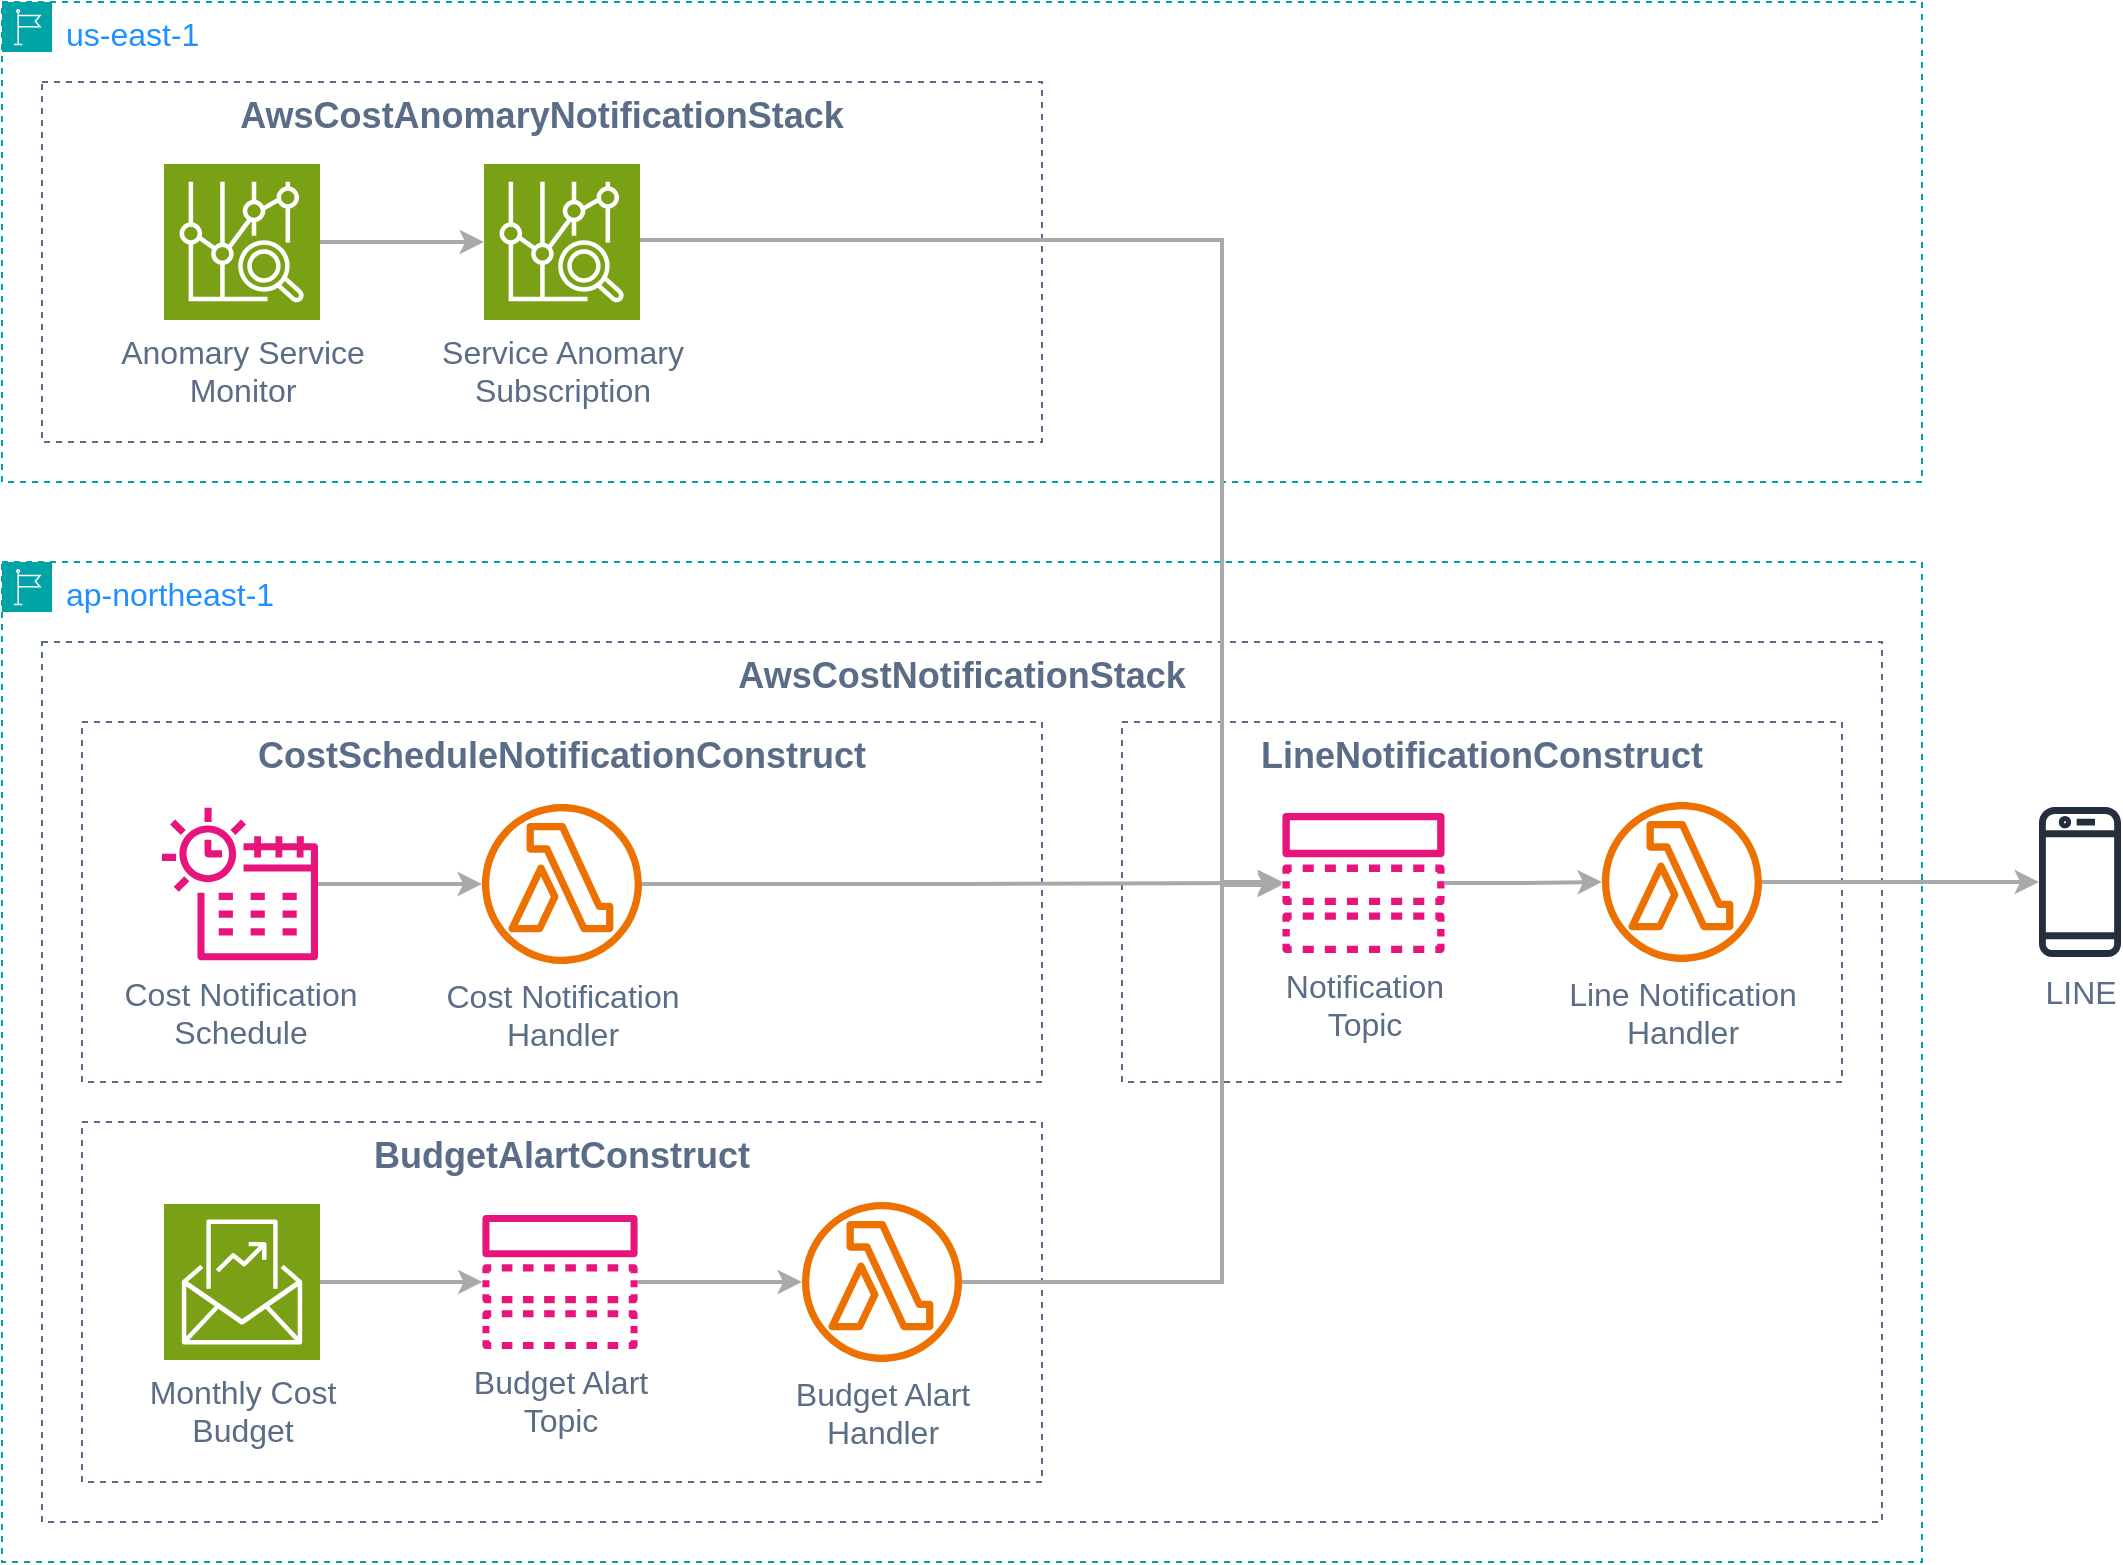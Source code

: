 <mxfile version="24.4.4" type="github">
  <diagram id="Ht1M8jgEwFfnCIfOTk4-" name="Page-1">
    <mxGraphModel dx="1434" dy="738" grid="1" gridSize="10" guides="1" tooltips="1" connect="1" arrows="1" fold="1" page="1" pageScale="1" pageWidth="1169" pageHeight="827" math="0" shadow="0">
      <root>
        <mxCell id="0" />
        <mxCell id="1" parent="0" />
        <mxCell id="JWODVW2oWpwJROL9quAr-2" value="&lt;font color=&quot;#1e90ff&quot; style=&quot;font-size: 16px;&quot;&gt;ap-northeast-1&lt;/font&gt;" style="points=[[0,0],[0.25,0],[0.5,0],[0.75,0],[1,0],[1,0.25],[1,0.5],[1,0.75],[1,1],[0.75,1],[0.5,1],[0.25,1],[0,1],[0,0.75],[0,0.5],[0,0.25]];outlineConnect=0;gradientColor=none;html=1;whiteSpace=wrap;fontSize=12;fontStyle=0;container=1;pointerEvents=0;collapsible=0;recursiveResize=0;shape=mxgraph.aws4.group;grIcon=mxgraph.aws4.group_region;strokeColor=#00A4A6;fillColor=none;verticalAlign=top;align=left;spacingLeft=30;fontColor=#147EBA;dashed=1;" parent="1" vertex="1">
          <mxGeometry x="40" y="320" width="960" height="500" as="geometry" />
        </mxCell>
        <mxCell id="JWODVW2oWpwJROL9quAr-33" value="&lt;b&gt;&lt;font style=&quot;font-size: 18px;&quot;&gt;AwsCostNotificationStack&lt;/font&gt;&lt;/b&gt;" style="fillColor=none;strokeColor=#5A6C86;dashed=1;verticalAlign=top;fontStyle=0;fontColor=#5A6C86;whiteSpace=wrap;html=1;" parent="JWODVW2oWpwJROL9quAr-2" vertex="1">
          <mxGeometry x="20" y="40" width="920" height="440" as="geometry" />
        </mxCell>
        <mxCell id="JWODVW2oWpwJROL9quAr-38" value="" style="group" parent="JWODVW2oWpwJROL9quAr-2" vertex="1" connectable="0">
          <mxGeometry x="560" y="80" width="360" height="180" as="geometry" />
        </mxCell>
        <mxCell id="JWODVW2oWpwJROL9quAr-34" value="&lt;font size=&quot;1&quot; style=&quot;&quot;&gt;&lt;b style=&quot;font-size: 18px;&quot;&gt;LineNotificationConstruct&lt;/b&gt;&lt;/font&gt;" style="fillColor=none;strokeColor=#5A6C86;dashed=1;verticalAlign=top;fontStyle=0;fontColor=#5A6C86;whiteSpace=wrap;html=1;" parent="JWODVW2oWpwJROL9quAr-38" vertex="1">
          <mxGeometry width="360" height="180" as="geometry" />
        </mxCell>
        <mxCell id="JWODVW2oWpwJROL9quAr-6" value="&lt;font color=&quot;#5a6c86&quot; style=&quot;font-size: 16px;&quot;&gt;Line Notification&lt;/font&gt;&lt;div style=&quot;font-size: 16px;&quot;&gt;&lt;font color=&quot;#5a6c86&quot; style=&quot;font-size: 16px;&quot;&gt;Handler&lt;/font&gt;&lt;/div&gt;" style="sketch=0;outlineConnect=0;fontColor=#232F3E;gradientColor=none;fillColor=#ED7100;strokeColor=none;dashed=0;verticalLabelPosition=bottom;verticalAlign=top;align=center;html=1;fontSize=12;fontStyle=0;aspect=fixed;pointerEvents=1;shape=mxgraph.aws4.lambda_function;" parent="JWODVW2oWpwJROL9quAr-38" vertex="1">
          <mxGeometry x="240" y="40" width="80" height="80" as="geometry" />
        </mxCell>
        <mxCell id="JWODVW2oWpwJROL9quAr-11" value="&lt;font color=&quot;#5a6c86&quot; style=&quot;font-size: 16px;&quot;&gt;Notification&lt;/font&gt;&lt;div style=&quot;font-size: 16px;&quot;&gt;&lt;font color=&quot;#5a6c86&quot; style=&quot;font-size: 16px;&quot;&gt;Topic&lt;/font&gt;&lt;/div&gt;" style="sketch=0;outlineConnect=0;fontColor=#232F3E;gradientColor=none;fillColor=#E7157B;strokeColor=none;dashed=0;verticalLabelPosition=bottom;verticalAlign=top;align=center;html=1;fontSize=12;fontStyle=0;aspect=fixed;pointerEvents=1;shape=mxgraph.aws4.topic;" parent="JWODVW2oWpwJROL9quAr-38" vertex="1">
          <mxGeometry x="80" y="45.5" width="81.49" height="70" as="geometry" />
        </mxCell>
        <mxCell id="JWODVW2oWpwJROL9quAr-22" style="edgeStyle=orthogonalEdgeStyle;rounded=0;orthogonalLoop=1;jettySize=auto;html=1;strokeWidth=2;strokeColor=#A9A9A9;" parent="JWODVW2oWpwJROL9quAr-38" source="JWODVW2oWpwJROL9quAr-11" target="JWODVW2oWpwJROL9quAr-6" edge="1">
          <mxGeometry relative="1" as="geometry" />
        </mxCell>
        <mxCell id="JWODVW2oWpwJROL9quAr-36" value="&lt;font size=&quot;1&quot; style=&quot;&quot;&gt;&lt;b style=&quot;font-size: 18px;&quot;&gt;CostScheduleNotificationConstruct&lt;/b&gt;&lt;/font&gt;" style="fillColor=none;strokeColor=#5A6C86;dashed=1;verticalAlign=top;fontStyle=0;fontColor=#5A6C86;whiteSpace=wrap;html=1;" parent="JWODVW2oWpwJROL9quAr-2" vertex="1">
          <mxGeometry x="40" y="80" width="480" height="180" as="geometry" />
        </mxCell>
        <mxCell id="JWODVW2oWpwJROL9quAr-30" value="&lt;font size=&quot;1&quot; style=&quot;&quot;&gt;&lt;b style=&quot;font-size: 18px;&quot;&gt;BudgetAlartConstruct&lt;/b&gt;&lt;/font&gt;" style="fillColor=none;strokeColor=#5A6C86;dashed=1;verticalAlign=top;fontStyle=0;fontColor=#5A6C86;whiteSpace=wrap;html=1;" parent="JWODVW2oWpwJROL9quAr-2" vertex="1">
          <mxGeometry x="40" y="280" width="480" height="180" as="geometry" />
        </mxCell>
        <mxCell id="JWODVW2oWpwJROL9quAr-21" style="edgeStyle=orthogonalEdgeStyle;rounded=0;orthogonalLoop=1;jettySize=auto;html=1;strokeWidth=2;strokeColor=#A9A9A9;" parent="JWODVW2oWpwJROL9quAr-2" source="JWODVW2oWpwJROL9quAr-5" target="JWODVW2oWpwJROL9quAr-10" edge="1">
          <mxGeometry relative="1" as="geometry" />
        </mxCell>
        <mxCell id="JWODVW2oWpwJROL9quAr-5" value="&lt;font color=&quot;#5a6c86&quot; style=&quot;font-size: 16px;&quot;&gt;Monthly Cost&lt;/font&gt;&lt;div style=&quot;font-size: 16px;&quot;&gt;&lt;font color=&quot;#5a6c86&quot; style=&quot;font-size: 16px;&quot;&gt;Budget&lt;/font&gt;&lt;/div&gt;" style="sketch=0;points=[[0,0,0],[0.25,0,0],[0.5,0,0],[0.75,0,0],[1,0,0],[0,1,0],[0.25,1,0],[0.5,1,0],[0.75,1,0],[1,1,0],[0,0.25,0],[0,0.5,0],[0,0.75,0],[1,0.25,0],[1,0.5,0],[1,0.75,0]];outlineConnect=0;fontColor=#232F3E;fillColor=#7AA116;strokeColor=#ffffff;dashed=0;verticalLabelPosition=bottom;verticalAlign=top;align=center;html=1;fontSize=12;fontStyle=0;aspect=fixed;shape=mxgraph.aws4.resourceIcon;resIcon=mxgraph.aws4.budgets_2;" parent="JWODVW2oWpwJROL9quAr-2" vertex="1">
          <mxGeometry x="81" y="321" width="78" height="78" as="geometry" />
        </mxCell>
        <mxCell id="JWODVW2oWpwJROL9quAr-24" style="edgeStyle=orthogonalEdgeStyle;rounded=0;orthogonalLoop=1;jettySize=auto;html=1;strokeWidth=2;strokeColor=#A9A9A9;" parent="JWODVW2oWpwJROL9quAr-2" source="JWODVW2oWpwJROL9quAr-4" target="JWODVW2oWpwJROL9quAr-19" edge="1">
          <mxGeometry relative="1" as="geometry" />
        </mxCell>
        <mxCell id="JWODVW2oWpwJROL9quAr-4" value="&lt;font color=&quot;#5a6c86&quot; style=&quot;font-size: 16px;&quot;&gt;Cost&amp;nbsp;&lt;span style=&quot;background-color: initial;&quot;&gt;Notification&lt;/span&gt;&lt;/font&gt;&lt;div style=&quot;font-size: 16px;&quot;&gt;&lt;span style=&quot;background-color: initial;&quot;&gt;&lt;font color=&quot;#5a6c86&quot; style=&quot;font-size: 16px;&quot;&gt;Schedule&lt;/font&gt;&lt;/span&gt;&lt;/div&gt;" style="sketch=0;outlineConnect=0;fontColor=#232F3E;gradientColor=none;fillColor=#E7157B;strokeColor=none;dashed=0;verticalLabelPosition=bottom;verticalAlign=top;align=center;html=1;fontSize=12;fontStyle=0;aspect=fixed;pointerEvents=1;shape=mxgraph.aws4.eventbridge_scheduler;" parent="JWODVW2oWpwJROL9quAr-2" vertex="1">
          <mxGeometry x="80" y="122" width="78" height="78" as="geometry" />
        </mxCell>
        <mxCell id="JWODVW2oWpwJROL9quAr-8" value="&lt;font color=&quot;#5a6c86&quot; style=&quot;font-size: 16px;&quot;&gt;Budget Alart&lt;/font&gt;&lt;div style=&quot;font-size: 16px;&quot;&gt;&lt;font color=&quot;#5a6c86&quot; style=&quot;font-size: 16px;&quot;&gt;Handler&lt;/font&gt;&lt;/div&gt;" style="sketch=0;outlineConnect=0;fontColor=#232F3E;gradientColor=none;fillColor=#ED7100;strokeColor=none;dashed=0;verticalLabelPosition=bottom;verticalAlign=top;align=center;html=1;fontSize=12;fontStyle=0;aspect=fixed;pointerEvents=1;shape=mxgraph.aws4.lambda_function;" parent="JWODVW2oWpwJROL9quAr-2" vertex="1">
          <mxGeometry x="400" y="320" width="80" height="80" as="geometry" />
        </mxCell>
        <mxCell id="JWODVW2oWpwJROL9quAr-23" style="edgeStyle=orthogonalEdgeStyle;rounded=0;orthogonalLoop=1;jettySize=auto;html=1;strokeWidth=2;strokeColor=#A9A9A9;" parent="JWODVW2oWpwJROL9quAr-2" source="JWODVW2oWpwJROL9quAr-10" target="JWODVW2oWpwJROL9quAr-8" edge="1">
          <mxGeometry relative="1" as="geometry" />
        </mxCell>
        <mxCell id="JWODVW2oWpwJROL9quAr-10" value="&lt;font color=&quot;#5a6c86&quot; style=&quot;font-size: 16px;&quot;&gt;Budget Alart&lt;/font&gt;&lt;div style=&quot;font-size: 16px;&quot;&gt;&lt;font color=&quot;#5a6c86&quot; style=&quot;font-size: 16px;&quot;&gt;Topic&lt;/font&gt;&lt;/div&gt;" style="sketch=0;outlineConnect=0;fontColor=#232F3E;gradientColor=none;fillColor=#E7157B;strokeColor=none;dashed=0;verticalLabelPosition=bottom;verticalAlign=top;align=center;html=1;fontSize=12;fontStyle=0;aspect=fixed;pointerEvents=1;shape=mxgraph.aws4.topic;" parent="JWODVW2oWpwJROL9quAr-2" vertex="1">
          <mxGeometry x="240" y="326.5" width="78" height="67" as="geometry" />
        </mxCell>
        <mxCell id="JWODVW2oWpwJROL9quAr-39" style="edgeStyle=orthogonalEdgeStyle;rounded=0;orthogonalLoop=1;jettySize=auto;html=1;strokeWidth=2;strokeColor=#A9A9A9;" parent="JWODVW2oWpwJROL9quAr-2" source="JWODVW2oWpwJROL9quAr-19" target="JWODVW2oWpwJROL9quAr-11" edge="1">
          <mxGeometry relative="1" as="geometry" />
        </mxCell>
        <mxCell id="JWODVW2oWpwJROL9quAr-19" value="&lt;font color=&quot;#5a6c86&quot; style=&quot;font-size: 16px;&quot;&gt;Cost Notification&lt;/font&gt;&lt;div style=&quot;font-size: 16px;&quot;&gt;&lt;font color=&quot;#5a6c86&quot; style=&quot;font-size: 16px;&quot;&gt;Handler&lt;/font&gt;&lt;/div&gt;" style="sketch=0;outlineConnect=0;fontColor=#232F3E;gradientColor=none;fillColor=#ED7100;strokeColor=none;dashed=0;verticalLabelPosition=bottom;verticalAlign=top;align=center;html=1;fontSize=12;fontStyle=0;aspect=fixed;pointerEvents=1;shape=mxgraph.aws4.lambda_function;" parent="JWODVW2oWpwJROL9quAr-2" vertex="1">
          <mxGeometry x="240" y="121" width="80" height="80" as="geometry" />
        </mxCell>
        <mxCell id="JWODVW2oWpwJROL9quAr-26" style="edgeStyle=orthogonalEdgeStyle;rounded=0;orthogonalLoop=1;jettySize=auto;html=1;entryX=-0.003;entryY=0.514;entryDx=0;entryDy=0;entryPerimeter=0;strokeWidth=2;strokeColor=#A9A9A9;" parent="JWODVW2oWpwJROL9quAr-2" source="JWODVW2oWpwJROL9quAr-8" target="JWODVW2oWpwJROL9quAr-11" edge="1">
          <mxGeometry relative="1" as="geometry">
            <Array as="points">
              <mxPoint x="610" y="360" />
              <mxPoint x="610" y="162" />
            </Array>
          </mxGeometry>
        </mxCell>
        <mxCell id="JWODVW2oWpwJROL9quAr-1" value="&lt;font color=&quot;#1e90ff&quot; style=&quot;font-size: 16px;&quot;&gt;us-east-1&lt;/font&gt;" style="points=[[0,0],[0.25,0],[0.5,0],[0.75,0],[1,0],[1,0.25],[1,0.5],[1,0.75],[1,1],[0.75,1],[0.5,1],[0.25,1],[0,1],[0,0.75],[0,0.5],[0,0.25]];outlineConnect=0;gradientColor=none;html=1;whiteSpace=wrap;fontSize=12;fontStyle=0;container=1;pointerEvents=0;collapsible=0;recursiveResize=0;shape=mxgraph.aws4.group;grIcon=mxgraph.aws4.group_region;strokeColor=#00A4A6;fillColor=none;verticalAlign=top;align=left;spacingLeft=30;fontColor=#147EBA;dashed=1;" parent="1" vertex="1">
          <mxGeometry x="40" y="40" width="960" height="240" as="geometry" />
        </mxCell>
        <mxCell id="JWODVW2oWpwJROL9quAr-15" value="&lt;font size=&quot;1&quot; style=&quot;&quot;&gt;&lt;b style=&quot;font-size: 18px;&quot;&gt;AwsCostAnomaryNotificationStack&lt;/b&gt;&lt;/font&gt;" style="fillColor=none;strokeColor=#5A6C86;dashed=1;verticalAlign=top;fontStyle=0;fontColor=#5A6C86;whiteSpace=wrap;html=1;" parent="JWODVW2oWpwJROL9quAr-1" vertex="1">
          <mxGeometry x="20" y="40" width="500" height="180" as="geometry" />
        </mxCell>
        <mxCell id="mUyy1krW-ZNB5UBaP6jH-1" style="edgeStyle=orthogonalEdgeStyle;rounded=0;orthogonalLoop=1;jettySize=auto;html=1;strokeWidth=2;strokeColor=#a9a9a9;" parent="JWODVW2oWpwJROL9quAr-1" source="JWODVW2oWpwJROL9quAr-13" target="JWODVW2oWpwJROL9quAr-16" edge="1">
          <mxGeometry relative="1" as="geometry" />
        </mxCell>
        <mxCell id="JWODVW2oWpwJROL9quAr-13" value="&lt;font color=&quot;#5a6c86&quot; style=&quot;font-size: 16px;&quot;&gt;Anomary Service&lt;/font&gt;&lt;div style=&quot;font-size: 16px;&quot;&gt;&lt;font color=&quot;#5a6c86&quot; style=&quot;font-size: 16px;&quot;&gt;Monitor&lt;/font&gt;&lt;/div&gt;" style="sketch=0;points=[[0,0,0],[0.25,0,0],[0.5,0,0],[0.75,0,0],[1,0,0],[0,1,0],[0.25,1,0],[0.5,1,0],[0.75,1,0],[1,1,0],[0,0.25,0],[0,0.5,0],[0,0.75,0],[1,0.25,0],[1,0.5,0],[1,0.75,0]];outlineConnect=0;fontColor=#232F3E;fillColor=#7AA116;strokeColor=#ffffff;dashed=0;verticalLabelPosition=bottom;verticalAlign=top;align=center;html=1;fontSize=12;fontStyle=0;aspect=fixed;shape=mxgraph.aws4.resourceIcon;resIcon=mxgraph.aws4.cost_explorer;" parent="JWODVW2oWpwJROL9quAr-1" vertex="1">
          <mxGeometry x="81" y="81" width="78" height="78" as="geometry" />
        </mxCell>
        <mxCell id="JWODVW2oWpwJROL9quAr-16" value="&lt;font color=&quot;#5a6c86&quot; style=&quot;font-size: 16px;&quot;&gt;Service Anomary&lt;/font&gt;&lt;div style=&quot;font-size: 16px;&quot;&gt;&lt;font color=&quot;#5a6c86&quot; style=&quot;font-size: 16px;&quot;&gt;Subscription&lt;/font&gt;&lt;/div&gt;" style="sketch=0;points=[[0,0,0],[0.25,0,0],[0.5,0,0],[0.75,0,0],[1,0,0],[0,1,0],[0.25,1,0],[0.5,1,0],[0.75,1,0],[1,1,0],[0,0.25,0],[0,0.5,0],[0,0.75,0],[1,0.25,0],[1,0.5,0],[1,0.75,0]];outlineConnect=0;fontColor=#232F3E;fillColor=#7AA116;strokeColor=#ffffff;dashed=0;verticalLabelPosition=bottom;verticalAlign=top;align=center;html=1;fontSize=12;fontStyle=0;aspect=fixed;shape=mxgraph.aws4.resourceIcon;resIcon=mxgraph.aws4.cost_explorer;" parent="JWODVW2oWpwJROL9quAr-1" vertex="1">
          <mxGeometry x="241" y="81" width="78" height="78" as="geometry" />
        </mxCell>
        <mxCell id="JWODVW2oWpwJROL9quAr-37" style="edgeStyle=orthogonalEdgeStyle;rounded=0;orthogonalLoop=1;jettySize=auto;html=1;strokeWidth=2;strokeColor=#A9A9A9;" parent="1" source="JWODVW2oWpwJROL9quAr-16" target="JWODVW2oWpwJROL9quAr-11" edge="1">
          <mxGeometry relative="1" as="geometry">
            <Array as="points">
              <mxPoint x="650" y="159" />
              <mxPoint x="650" y="480" />
            </Array>
          </mxGeometry>
        </mxCell>
        <mxCell id="JWODVW2oWpwJROL9quAr-43" style="edgeStyle=orthogonalEdgeStyle;rounded=0;orthogonalLoop=1;jettySize=auto;html=1;strokeWidth=2;strokeColor=#A9A9A9;" parent="1" source="JWODVW2oWpwJROL9quAr-6" target="mUyy1krW-ZNB5UBaP6jH-2" edge="1">
          <mxGeometry relative="1" as="geometry">
            <mxPoint x="1043.545" y="480" as="targetPoint" />
          </mxGeometry>
        </mxCell>
        <mxCell id="mUyy1krW-ZNB5UBaP6jH-2" value="&lt;font color=&quot;#5a6c86&quot; style=&quot;font-size: 16px;&quot;&gt;LINE&lt;/font&gt;" style="sketch=0;outlineConnect=0;fontColor=#232F3E;gradientColor=none;fillColor=#232F3D;strokeColor=none;dashed=0;verticalLabelPosition=bottom;verticalAlign=top;align=center;html=1;fontSize=12;fontStyle=0;aspect=fixed;pointerEvents=1;shape=mxgraph.aws4.mobile_client;" parent="1" vertex="1">
          <mxGeometry x="1058.5" y="441" width="41" height="78" as="geometry" />
        </mxCell>
      </root>
    </mxGraphModel>
  </diagram>
</mxfile>
